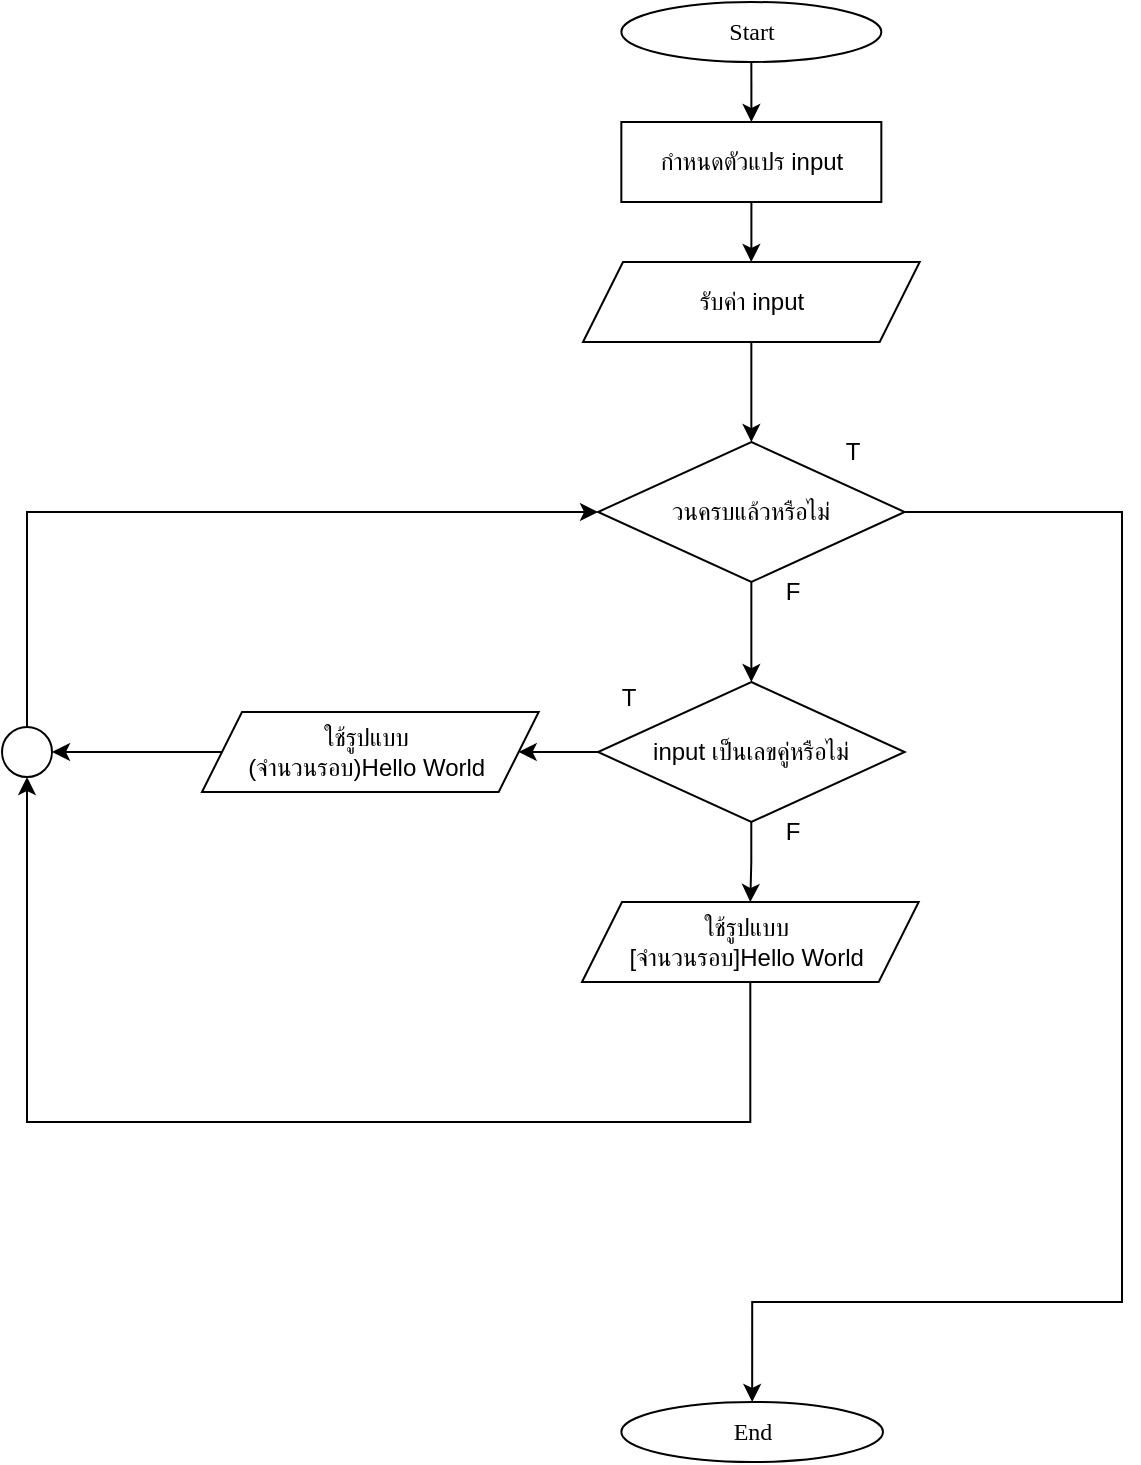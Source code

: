 <mxfile version="24.9.1">
  <diagram name="Page-1" id="Vq7WdfUEzK2zrwKBQNvp">
    <mxGraphModel dx="2076" dy="1765" grid="1" gridSize="10" guides="1" tooltips="1" connect="1" arrows="1" fold="1" page="1" pageScale="1" pageWidth="850" pageHeight="1100" math="0" shadow="0">
      <root>
        <mxCell id="0" />
        <mxCell id="1" parent="0" />
        <mxCell id="_VD9BIhTUYCLNQ8r2G-F-1" value="" style="edgeStyle=orthogonalEdgeStyle;rounded=0;orthogonalLoop=1;jettySize=auto;html=1;" edge="1" parent="1" source="_VD9BIhTUYCLNQ8r2G-F-2" target="_VD9BIhTUYCLNQ8r2G-F-4">
          <mxGeometry relative="1" as="geometry" />
        </mxCell>
        <mxCell id="_VD9BIhTUYCLNQ8r2G-F-2" value="&lt;font data-font-src=&quot;https://fonts.googleapis.com/css?family=Sarabun&quot; face=&quot;Sarabun&quot;&gt;Start&lt;/font&gt;" style="ellipse;whiteSpace=wrap;html=1;" vertex="1" parent="1">
          <mxGeometry x="-400.33" y="-1020" width="130" height="30" as="geometry" />
        </mxCell>
        <mxCell id="_VD9BIhTUYCLNQ8r2G-F-3" value="" style="edgeStyle=orthogonalEdgeStyle;rounded=0;orthogonalLoop=1;jettySize=auto;html=1;" edge="1" parent="1" source="_VD9BIhTUYCLNQ8r2G-F-4">
          <mxGeometry relative="1" as="geometry">
            <mxPoint x="-335.384" y="-890" as="targetPoint" />
          </mxGeometry>
        </mxCell>
        <mxCell id="_VD9BIhTUYCLNQ8r2G-F-4" value="กำหนดตัวแปร input" style="rounded=0;whiteSpace=wrap;html=1;" vertex="1" parent="1">
          <mxGeometry x="-400.33" y="-960" width="130" height="40" as="geometry" />
        </mxCell>
        <mxCell id="_VD9BIhTUYCLNQ8r2G-F-5" value="" style="edgeStyle=orthogonalEdgeStyle;rounded=0;orthogonalLoop=1;jettySize=auto;html=1;" edge="1" parent="1" source="_VD9BIhTUYCLNQ8r2G-F-6" target="_VD9BIhTUYCLNQ8r2G-F-12">
          <mxGeometry relative="1" as="geometry" />
        </mxCell>
        <mxCell id="_VD9BIhTUYCLNQ8r2G-F-6" value="รับค่า input" style="shape=parallelogram;perimeter=parallelogramPerimeter;whiteSpace=wrap;html=1;fixedSize=1;" vertex="1" parent="1">
          <mxGeometry x="-419.5" y="-890" width="168.34" height="40" as="geometry" />
        </mxCell>
        <mxCell id="_VD9BIhTUYCLNQ8r2G-F-7" value="" style="edgeStyle=orthogonalEdgeStyle;rounded=0;orthogonalLoop=1;jettySize=auto;html=1;" edge="1" parent="1" source="_VD9BIhTUYCLNQ8r2G-F-9" target="_VD9BIhTUYCLNQ8r2G-F-17">
          <mxGeometry relative="1" as="geometry" />
        </mxCell>
        <mxCell id="_VD9BIhTUYCLNQ8r2G-F-8" value="" style="edgeStyle=orthogonalEdgeStyle;rounded=0;orthogonalLoop=1;jettySize=auto;html=1;" edge="1" parent="1" source="_VD9BIhTUYCLNQ8r2G-F-9" target="_VD9BIhTUYCLNQ8r2G-F-19">
          <mxGeometry relative="1" as="geometry" />
        </mxCell>
        <mxCell id="_VD9BIhTUYCLNQ8r2G-F-9" value="input เป็นเลขคู่หรือไม่" style="rhombus;whiteSpace=wrap;html=1;" vertex="1" parent="1">
          <mxGeometry x="-412" y="-680" width="153.33" height="70" as="geometry" />
        </mxCell>
        <mxCell id="_VD9BIhTUYCLNQ8r2G-F-10" value="" style="edgeStyle=orthogonalEdgeStyle;rounded=0;orthogonalLoop=1;jettySize=auto;html=1;" edge="1" parent="1" source="_VD9BIhTUYCLNQ8r2G-F-12" target="_VD9BIhTUYCLNQ8r2G-F-9">
          <mxGeometry relative="1" as="geometry" />
        </mxCell>
        <mxCell id="_VD9BIhTUYCLNQ8r2G-F-11" style="edgeStyle=orthogonalEdgeStyle;rounded=0;orthogonalLoop=1;jettySize=auto;html=1;entryX=0.5;entryY=0;entryDx=0;entryDy=0;" edge="1" parent="1" source="_VD9BIhTUYCLNQ8r2G-F-12" target="_VD9BIhTUYCLNQ8r2G-F-22">
          <mxGeometry relative="1" as="geometry">
            <Array as="points">
              <mxPoint x="-150" y="-765" />
              <mxPoint x="-150" y="-370" />
              <mxPoint x="-335" y="-370" />
            </Array>
          </mxGeometry>
        </mxCell>
        <mxCell id="_VD9BIhTUYCLNQ8r2G-F-12" value="วนครบแล้วหรือไม่" style="rhombus;whiteSpace=wrap;html=1;" vertex="1" parent="1">
          <mxGeometry x="-411.99" y="-800" width="153.33" height="70" as="geometry" />
        </mxCell>
        <mxCell id="_VD9BIhTUYCLNQ8r2G-F-13" value="T" style="text;html=1;align=center;verticalAlign=middle;resizable=0;points=[];autosize=1;strokeColor=none;fillColor=none;" vertex="1" parent="1">
          <mxGeometry x="-300.33" y="-810" width="30" height="30" as="geometry" />
        </mxCell>
        <mxCell id="_VD9BIhTUYCLNQ8r2G-F-14" value="F" style="text;html=1;align=center;verticalAlign=middle;resizable=0;points=[];autosize=1;strokeColor=none;fillColor=none;" vertex="1" parent="1">
          <mxGeometry x="-330.33" y="-740" width="30" height="30" as="geometry" />
        </mxCell>
        <mxCell id="_VD9BIhTUYCLNQ8r2G-F-15" value="F" style="text;html=1;align=center;verticalAlign=middle;resizable=0;points=[];autosize=1;strokeColor=none;fillColor=none;" vertex="1" parent="1">
          <mxGeometry x="-330.33" y="-620" width="30" height="30" as="geometry" />
        </mxCell>
        <mxCell id="_VD9BIhTUYCLNQ8r2G-F-16" style="edgeStyle=orthogonalEdgeStyle;rounded=0;orthogonalLoop=1;jettySize=auto;html=1;entryX=0.5;entryY=1;entryDx=0;entryDy=0;" edge="1" parent="1" source="_VD9BIhTUYCLNQ8r2G-F-17" target="_VD9BIhTUYCLNQ8r2G-F-21">
          <mxGeometry relative="1" as="geometry">
            <mxPoint x="-335.83" y="-470" as="targetPoint" />
            <Array as="points">
              <mxPoint x="-336" y="-460" />
              <mxPoint x="-697" y="-460" />
            </Array>
          </mxGeometry>
        </mxCell>
        <mxCell id="_VD9BIhTUYCLNQ8r2G-F-17" value="ใช้รูปแบบ&amp;nbsp;&lt;div&gt;[จำนวนรอบ]Hello World&amp;nbsp;&lt;/div&gt;" style="shape=parallelogram;perimeter=parallelogramPerimeter;whiteSpace=wrap;html=1;fixedSize=1;" vertex="1" parent="1">
          <mxGeometry x="-420" y="-570" width="168.34" height="40" as="geometry" />
        </mxCell>
        <mxCell id="_VD9BIhTUYCLNQ8r2G-F-18" value="" style="edgeStyle=orthogonalEdgeStyle;rounded=0;orthogonalLoop=1;jettySize=auto;html=1;" edge="1" parent="1" source="_VD9BIhTUYCLNQ8r2G-F-19" target="_VD9BIhTUYCLNQ8r2G-F-21">
          <mxGeometry relative="1" as="geometry" />
        </mxCell>
        <mxCell id="_VD9BIhTUYCLNQ8r2G-F-19" value="ใช้รูปแบบ&amp;nbsp;&lt;div&gt;(จำนวนรอบ)Hello World&amp;nbsp;&lt;/div&gt;" style="shape=parallelogram;perimeter=parallelogramPerimeter;whiteSpace=wrap;html=1;fixedSize=1;" vertex="1" parent="1">
          <mxGeometry x="-610" y="-665" width="168.34" height="40" as="geometry" />
        </mxCell>
        <mxCell id="_VD9BIhTUYCLNQ8r2G-F-20" style="edgeStyle=orthogonalEdgeStyle;rounded=0;orthogonalLoop=1;jettySize=auto;html=1;entryX=0;entryY=0.5;entryDx=0;entryDy=0;" edge="1" parent="1" source="_VD9BIhTUYCLNQ8r2G-F-21" target="_VD9BIhTUYCLNQ8r2G-F-12">
          <mxGeometry relative="1" as="geometry">
            <Array as="points">
              <mxPoint x="-697" y="-765" />
            </Array>
          </mxGeometry>
        </mxCell>
        <mxCell id="_VD9BIhTUYCLNQ8r2G-F-21" value="" style="ellipse;whiteSpace=wrap;html=1;aspect=fixed;" vertex="1" parent="1">
          <mxGeometry x="-710.0" y="-657.5" width="25" height="25" as="geometry" />
        </mxCell>
        <mxCell id="_VD9BIhTUYCLNQ8r2G-F-22" value="&lt;font data-font-src=&quot;https://fonts.googleapis.com/css?family=Sarabun&quot; face=&quot;Sarabun&quot;&gt;End&lt;/font&gt;" style="ellipse;whiteSpace=wrap;html=1;" vertex="1" parent="1">
          <mxGeometry x="-400.33" y="-320" width="130.83" height="30" as="geometry" />
        </mxCell>
        <mxCell id="_VD9BIhTUYCLNQ8r2G-F-23" value="T" style="text;html=1;align=center;verticalAlign=middle;resizable=0;points=[];autosize=1;strokeColor=none;fillColor=none;" vertex="1" parent="1">
          <mxGeometry x="-411.99" y="-687.5" width="30" height="30" as="geometry" />
        </mxCell>
      </root>
    </mxGraphModel>
  </diagram>
</mxfile>

